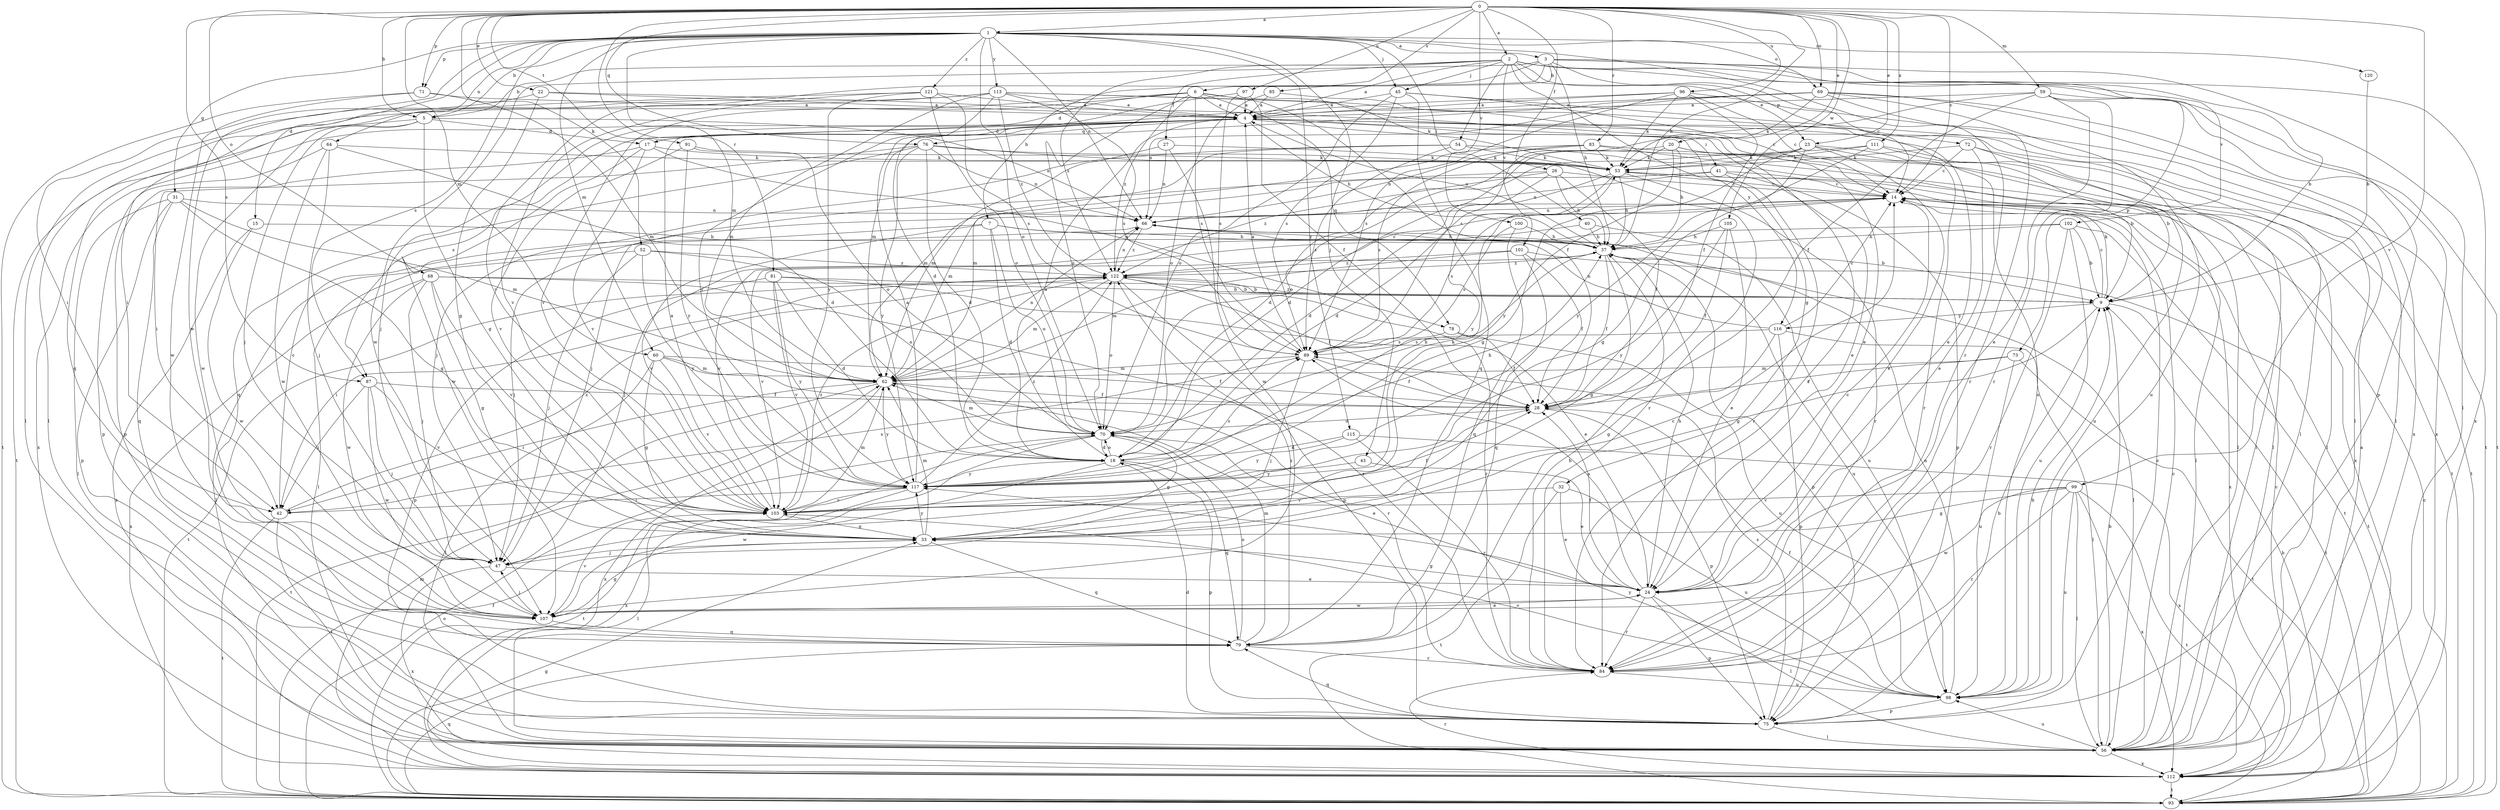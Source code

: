 strict digraph  {
0;
1;
2;
3;
4;
5;
6;
7;
9;
14;
15;
17;
18;
20;
22;
23;
24;
26;
27;
28;
31;
32;
33;
37;
40;
41;
42;
43;
45;
47;
52;
53;
54;
56;
59;
60;
62;
64;
66;
68;
69;
70;
71;
72;
73;
75;
76;
78;
79;
81;
83;
84;
85;
87;
89;
91;
93;
96;
97;
98;
99;
100;
101;
102;
103;
105;
107;
111;
112;
113;
115;
116;
117;
120;
121;
122;
0 -> 1  [label=a];
0 -> 2  [label=a];
0 -> 5  [label=b];
0 -> 14  [label=c];
0 -> 20  [label=e];
0 -> 22  [label=e];
0 -> 23  [label=e];
0 -> 26  [label=f];
0 -> 37  [label=h];
0 -> 52  [label=k];
0 -> 59  [label=m];
0 -> 60  [label=m];
0 -> 68  [label=o];
0 -> 69  [label=o];
0 -> 71  [label=p];
0 -> 76  [label=q];
0 -> 81  [label=r];
0 -> 83  [label=r];
0 -> 85  [label=s];
0 -> 87  [label=s];
0 -> 91  [label=t];
0 -> 96  [label=u];
0 -> 97  [label=u];
0 -> 99  [label=v];
0 -> 100  [label=v];
0 -> 105  [label=w];
0 -> 111  [label=x];
1 -> 3  [label=a];
1 -> 5  [label=b];
1 -> 15  [label=d];
1 -> 31  [label=g];
1 -> 40  [label=i];
1 -> 43  [label=j];
1 -> 45  [label=j];
1 -> 60  [label=m];
1 -> 62  [label=m];
1 -> 64  [label=n];
1 -> 66  [label=n];
1 -> 69  [label=o];
1 -> 70  [label=o];
1 -> 71  [label=p];
1 -> 84  [label=r];
1 -> 87  [label=s];
1 -> 107  [label=w];
1 -> 113  [label=y];
1 -> 115  [label=y];
1 -> 120  [label=z];
1 -> 121  [label=z];
2 -> 4  [label=a];
2 -> 5  [label=b];
2 -> 23  [label=e];
2 -> 27  [label=f];
2 -> 45  [label=j];
2 -> 54  [label=l];
2 -> 72  [label=p];
2 -> 73  [label=p];
2 -> 75  [label=p];
2 -> 101  [label=v];
2 -> 112  [label=x];
2 -> 116  [label=y];
2 -> 122  [label=z];
3 -> 6  [label=b];
3 -> 7  [label=b];
3 -> 9  [label=b];
3 -> 14  [label=c];
3 -> 37  [label=h];
3 -> 56  [label=l];
3 -> 102  [label=v];
3 -> 103  [label=v];
3 -> 107  [label=w];
4 -> 17  [label=d];
4 -> 24  [label=e];
4 -> 32  [label=g];
4 -> 37  [label=h];
4 -> 41  [label=i];
4 -> 56  [label=l];
4 -> 76  [label=q];
4 -> 87  [label=s];
4 -> 112  [label=x];
5 -> 17  [label=d];
5 -> 33  [label=g];
5 -> 47  [label=j];
5 -> 66  [label=n];
5 -> 93  [label=t];
5 -> 107  [label=w];
6 -> 4  [label=a];
6 -> 17  [label=d];
6 -> 28  [label=f];
6 -> 53  [label=k];
6 -> 56  [label=l];
6 -> 70  [label=o];
6 -> 78  [label=q];
6 -> 89  [label=s];
6 -> 103  [label=v];
6 -> 122  [label=z];
7 -> 9  [label=b];
7 -> 18  [label=d];
7 -> 37  [label=h];
7 -> 47  [label=j];
7 -> 70  [label=o];
7 -> 103  [label=v];
9 -> 14  [label=c];
9 -> 33  [label=g];
9 -> 53  [label=k];
9 -> 93  [label=t];
9 -> 116  [label=y];
9 -> 122  [label=z];
14 -> 66  [label=n];
14 -> 89  [label=s];
14 -> 112  [label=x];
15 -> 37  [label=h];
15 -> 107  [label=w];
15 -> 112  [label=x];
17 -> 53  [label=k];
17 -> 75  [label=p];
17 -> 78  [label=q];
17 -> 103  [label=v];
17 -> 107  [label=w];
18 -> 4  [label=a];
18 -> 37  [label=h];
18 -> 70  [label=o];
18 -> 75  [label=p];
18 -> 79  [label=q];
18 -> 107  [label=w];
18 -> 117  [label=y];
20 -> 9  [label=b];
20 -> 18  [label=d];
20 -> 33  [label=g];
20 -> 37  [label=h];
20 -> 53  [label=k];
20 -> 56  [label=l];
22 -> 4  [label=a];
22 -> 33  [label=g];
22 -> 42  [label=i];
22 -> 98  [label=u];
23 -> 9  [label=b];
23 -> 18  [label=d];
23 -> 24  [label=e];
23 -> 33  [label=g];
23 -> 53  [label=k];
23 -> 84  [label=r];
23 -> 117  [label=y];
24 -> 14  [label=c];
24 -> 28  [label=f];
24 -> 33  [label=g];
24 -> 37  [label=h];
24 -> 56  [label=l];
24 -> 75  [label=p];
24 -> 84  [label=r];
24 -> 89  [label=s];
24 -> 107  [label=w];
26 -> 14  [label=c];
26 -> 18  [label=d];
26 -> 28  [label=f];
26 -> 37  [label=h];
26 -> 47  [label=j];
26 -> 122  [label=z];
27 -> 53  [label=k];
27 -> 62  [label=m];
27 -> 66  [label=n];
27 -> 107  [label=w];
28 -> 70  [label=o];
28 -> 75  [label=p];
31 -> 33  [label=g];
31 -> 56  [label=l];
31 -> 62  [label=m];
31 -> 66  [label=n];
31 -> 75  [label=p];
31 -> 79  [label=q];
32 -> 24  [label=e];
32 -> 93  [label=t];
32 -> 98  [label=u];
32 -> 103  [label=v];
33 -> 47  [label=j];
33 -> 62  [label=m];
33 -> 79  [label=q];
33 -> 117  [label=y];
37 -> 4  [label=a];
37 -> 28  [label=f];
37 -> 33  [label=g];
37 -> 56  [label=l];
37 -> 75  [label=p];
37 -> 98  [label=u];
37 -> 103  [label=v];
37 -> 122  [label=z];
40 -> 37  [label=h];
40 -> 47  [label=j];
40 -> 98  [label=u];
41 -> 14  [label=c];
41 -> 62  [label=m];
41 -> 66  [label=n];
41 -> 75  [label=p];
41 -> 84  [label=r];
42 -> 14  [label=c];
42 -> 56  [label=l];
42 -> 89  [label=s];
42 -> 93  [label=t];
42 -> 122  [label=z];
43 -> 24  [label=e];
43 -> 117  [label=y];
45 -> 4  [label=a];
45 -> 14  [label=c];
45 -> 70  [label=o];
45 -> 79  [label=q];
45 -> 89  [label=s];
45 -> 93  [label=t];
47 -> 24  [label=e];
47 -> 112  [label=x];
52 -> 47  [label=j];
52 -> 56  [label=l];
52 -> 70  [label=o];
52 -> 117  [label=y];
52 -> 122  [label=z];
53 -> 14  [label=c];
53 -> 18  [label=d];
53 -> 37  [label=h];
53 -> 56  [label=l];
53 -> 84  [label=r];
53 -> 117  [label=y];
54 -> 47  [label=j];
54 -> 53  [label=k];
54 -> 56  [label=l];
54 -> 62  [label=m];
54 -> 89  [label=s];
56 -> 9  [label=b];
56 -> 14  [label=c];
56 -> 98  [label=u];
56 -> 112  [label=x];
59 -> 4  [label=a];
59 -> 24  [label=e];
59 -> 28  [label=f];
59 -> 84  [label=r];
59 -> 89  [label=s];
59 -> 93  [label=t];
59 -> 112  [label=x];
60 -> 28  [label=f];
60 -> 33  [label=g];
60 -> 56  [label=l];
60 -> 62  [label=m];
60 -> 84  [label=r];
60 -> 103  [label=v];
62 -> 28  [label=f];
62 -> 42  [label=i];
62 -> 66  [label=n];
62 -> 93  [label=t];
62 -> 112  [label=x];
62 -> 117  [label=y];
64 -> 18  [label=d];
64 -> 47  [label=j];
64 -> 53  [label=k];
64 -> 75  [label=p];
64 -> 107  [label=w];
66 -> 37  [label=h];
66 -> 56  [label=l];
66 -> 122  [label=z];
68 -> 9  [label=b];
68 -> 33  [label=g];
68 -> 47  [label=j];
68 -> 84  [label=r];
68 -> 103  [label=v];
68 -> 107  [label=w];
68 -> 112  [label=x];
69 -> 4  [label=a];
69 -> 53  [label=k];
69 -> 56  [label=l];
69 -> 62  [label=m];
69 -> 66  [label=n];
69 -> 84  [label=r];
69 -> 98  [label=u];
69 -> 112  [label=x];
70 -> 18  [label=d];
70 -> 24  [label=e];
70 -> 33  [label=g];
70 -> 37  [label=h];
70 -> 62  [label=m];
70 -> 93  [label=t];
70 -> 112  [label=x];
71 -> 4  [label=a];
71 -> 62  [label=m];
71 -> 93  [label=t];
71 -> 107  [label=w];
72 -> 14  [label=c];
72 -> 24  [label=e];
72 -> 53  [label=k];
72 -> 56  [label=l];
72 -> 98  [label=u];
73 -> 28  [label=f];
73 -> 62  [label=m];
73 -> 93  [label=t];
73 -> 98  [label=u];
75 -> 9  [label=b];
75 -> 14  [label=c];
75 -> 18  [label=d];
75 -> 56  [label=l];
75 -> 79  [label=q];
75 -> 89  [label=s];
76 -> 18  [label=d];
76 -> 42  [label=i];
76 -> 53  [label=k];
76 -> 66  [label=n];
76 -> 79  [label=q];
76 -> 84  [label=r];
76 -> 117  [label=y];
78 -> 28  [label=f];
78 -> 89  [label=s];
78 -> 98  [label=u];
79 -> 14  [label=c];
79 -> 62  [label=m];
79 -> 70  [label=o];
79 -> 84  [label=r];
79 -> 122  [label=z];
81 -> 9  [label=b];
81 -> 18  [label=d];
81 -> 24  [label=e];
81 -> 75  [label=p];
81 -> 103  [label=v];
81 -> 117  [label=y];
83 -> 53  [label=k];
83 -> 62  [label=m];
83 -> 66  [label=n];
83 -> 89  [label=s];
83 -> 93  [label=t];
83 -> 112  [label=x];
84 -> 37  [label=h];
84 -> 98  [label=u];
85 -> 4  [label=a];
85 -> 24  [label=e];
85 -> 70  [label=o];
87 -> 28  [label=f];
87 -> 42  [label=i];
87 -> 47  [label=j];
87 -> 103  [label=v];
87 -> 107  [label=w];
89 -> 4  [label=a];
89 -> 28  [label=f];
89 -> 47  [label=j];
89 -> 62  [label=m];
91 -> 53  [label=k];
91 -> 70  [label=o];
91 -> 103  [label=v];
91 -> 117  [label=y];
93 -> 9  [label=b];
93 -> 14  [label=c];
93 -> 28  [label=f];
93 -> 33  [label=g];
93 -> 70  [label=o];
93 -> 79  [label=q];
96 -> 4  [label=a];
96 -> 14  [label=c];
96 -> 28  [label=f];
96 -> 47  [label=j];
96 -> 53  [label=k];
96 -> 56  [label=l];
96 -> 89  [label=s];
97 -> 4  [label=a];
97 -> 28  [label=f];
97 -> 89  [label=s];
97 -> 117  [label=y];
98 -> 9  [label=b];
98 -> 28  [label=f];
98 -> 66  [label=n];
98 -> 75  [label=p];
98 -> 103  [label=v];
98 -> 117  [label=y];
99 -> 33  [label=g];
99 -> 56  [label=l];
99 -> 84  [label=r];
99 -> 93  [label=t];
99 -> 98  [label=u];
99 -> 103  [label=v];
99 -> 107  [label=w];
99 -> 112  [label=x];
100 -> 37  [label=h];
100 -> 79  [label=q];
100 -> 89  [label=s];
101 -> 28  [label=f];
101 -> 62  [label=m];
101 -> 79  [label=q];
101 -> 93  [label=t];
101 -> 122  [label=z];
102 -> 9  [label=b];
102 -> 37  [label=h];
102 -> 84  [label=r];
102 -> 93  [label=t];
102 -> 98  [label=u];
102 -> 103  [label=v];
103 -> 4  [label=a];
103 -> 28  [label=f];
103 -> 33  [label=g];
103 -> 53  [label=k];
103 -> 62  [label=m];
103 -> 122  [label=z];
105 -> 24  [label=e];
105 -> 28  [label=f];
105 -> 37  [label=h];
105 -> 117  [label=y];
107 -> 24  [label=e];
107 -> 33  [label=g];
107 -> 47  [label=j];
107 -> 79  [label=q];
107 -> 103  [label=v];
111 -> 53  [label=k];
111 -> 56  [label=l];
111 -> 70  [label=o];
111 -> 93  [label=t];
111 -> 117  [label=y];
112 -> 4  [label=a];
112 -> 14  [label=c];
112 -> 62  [label=m];
112 -> 84  [label=r];
112 -> 93  [label=t];
113 -> 4  [label=a];
113 -> 18  [label=d];
113 -> 24  [label=e];
113 -> 42  [label=i];
113 -> 62  [label=m];
113 -> 79  [label=q];
113 -> 84  [label=r];
113 -> 89  [label=s];
113 -> 122  [label=z];
115 -> 18  [label=d];
115 -> 84  [label=r];
115 -> 112  [label=x];
115 -> 117  [label=y];
116 -> 14  [label=c];
116 -> 33  [label=g];
116 -> 56  [label=l];
116 -> 66  [label=n];
116 -> 75  [label=p];
116 -> 89  [label=s];
117 -> 4  [label=a];
117 -> 42  [label=i];
117 -> 56  [label=l];
117 -> 89  [label=s];
117 -> 103  [label=v];
117 -> 122  [label=z];
120 -> 9  [label=b];
121 -> 4  [label=a];
121 -> 56  [label=l];
121 -> 70  [label=o];
121 -> 89  [label=s];
121 -> 103  [label=v];
121 -> 117  [label=y];
122 -> 9  [label=b];
122 -> 14  [label=c];
122 -> 28  [label=f];
122 -> 42  [label=i];
122 -> 62  [label=m];
122 -> 66  [label=n];
122 -> 70  [label=o];
122 -> 75  [label=p];
122 -> 84  [label=r];
122 -> 93  [label=t];
}
